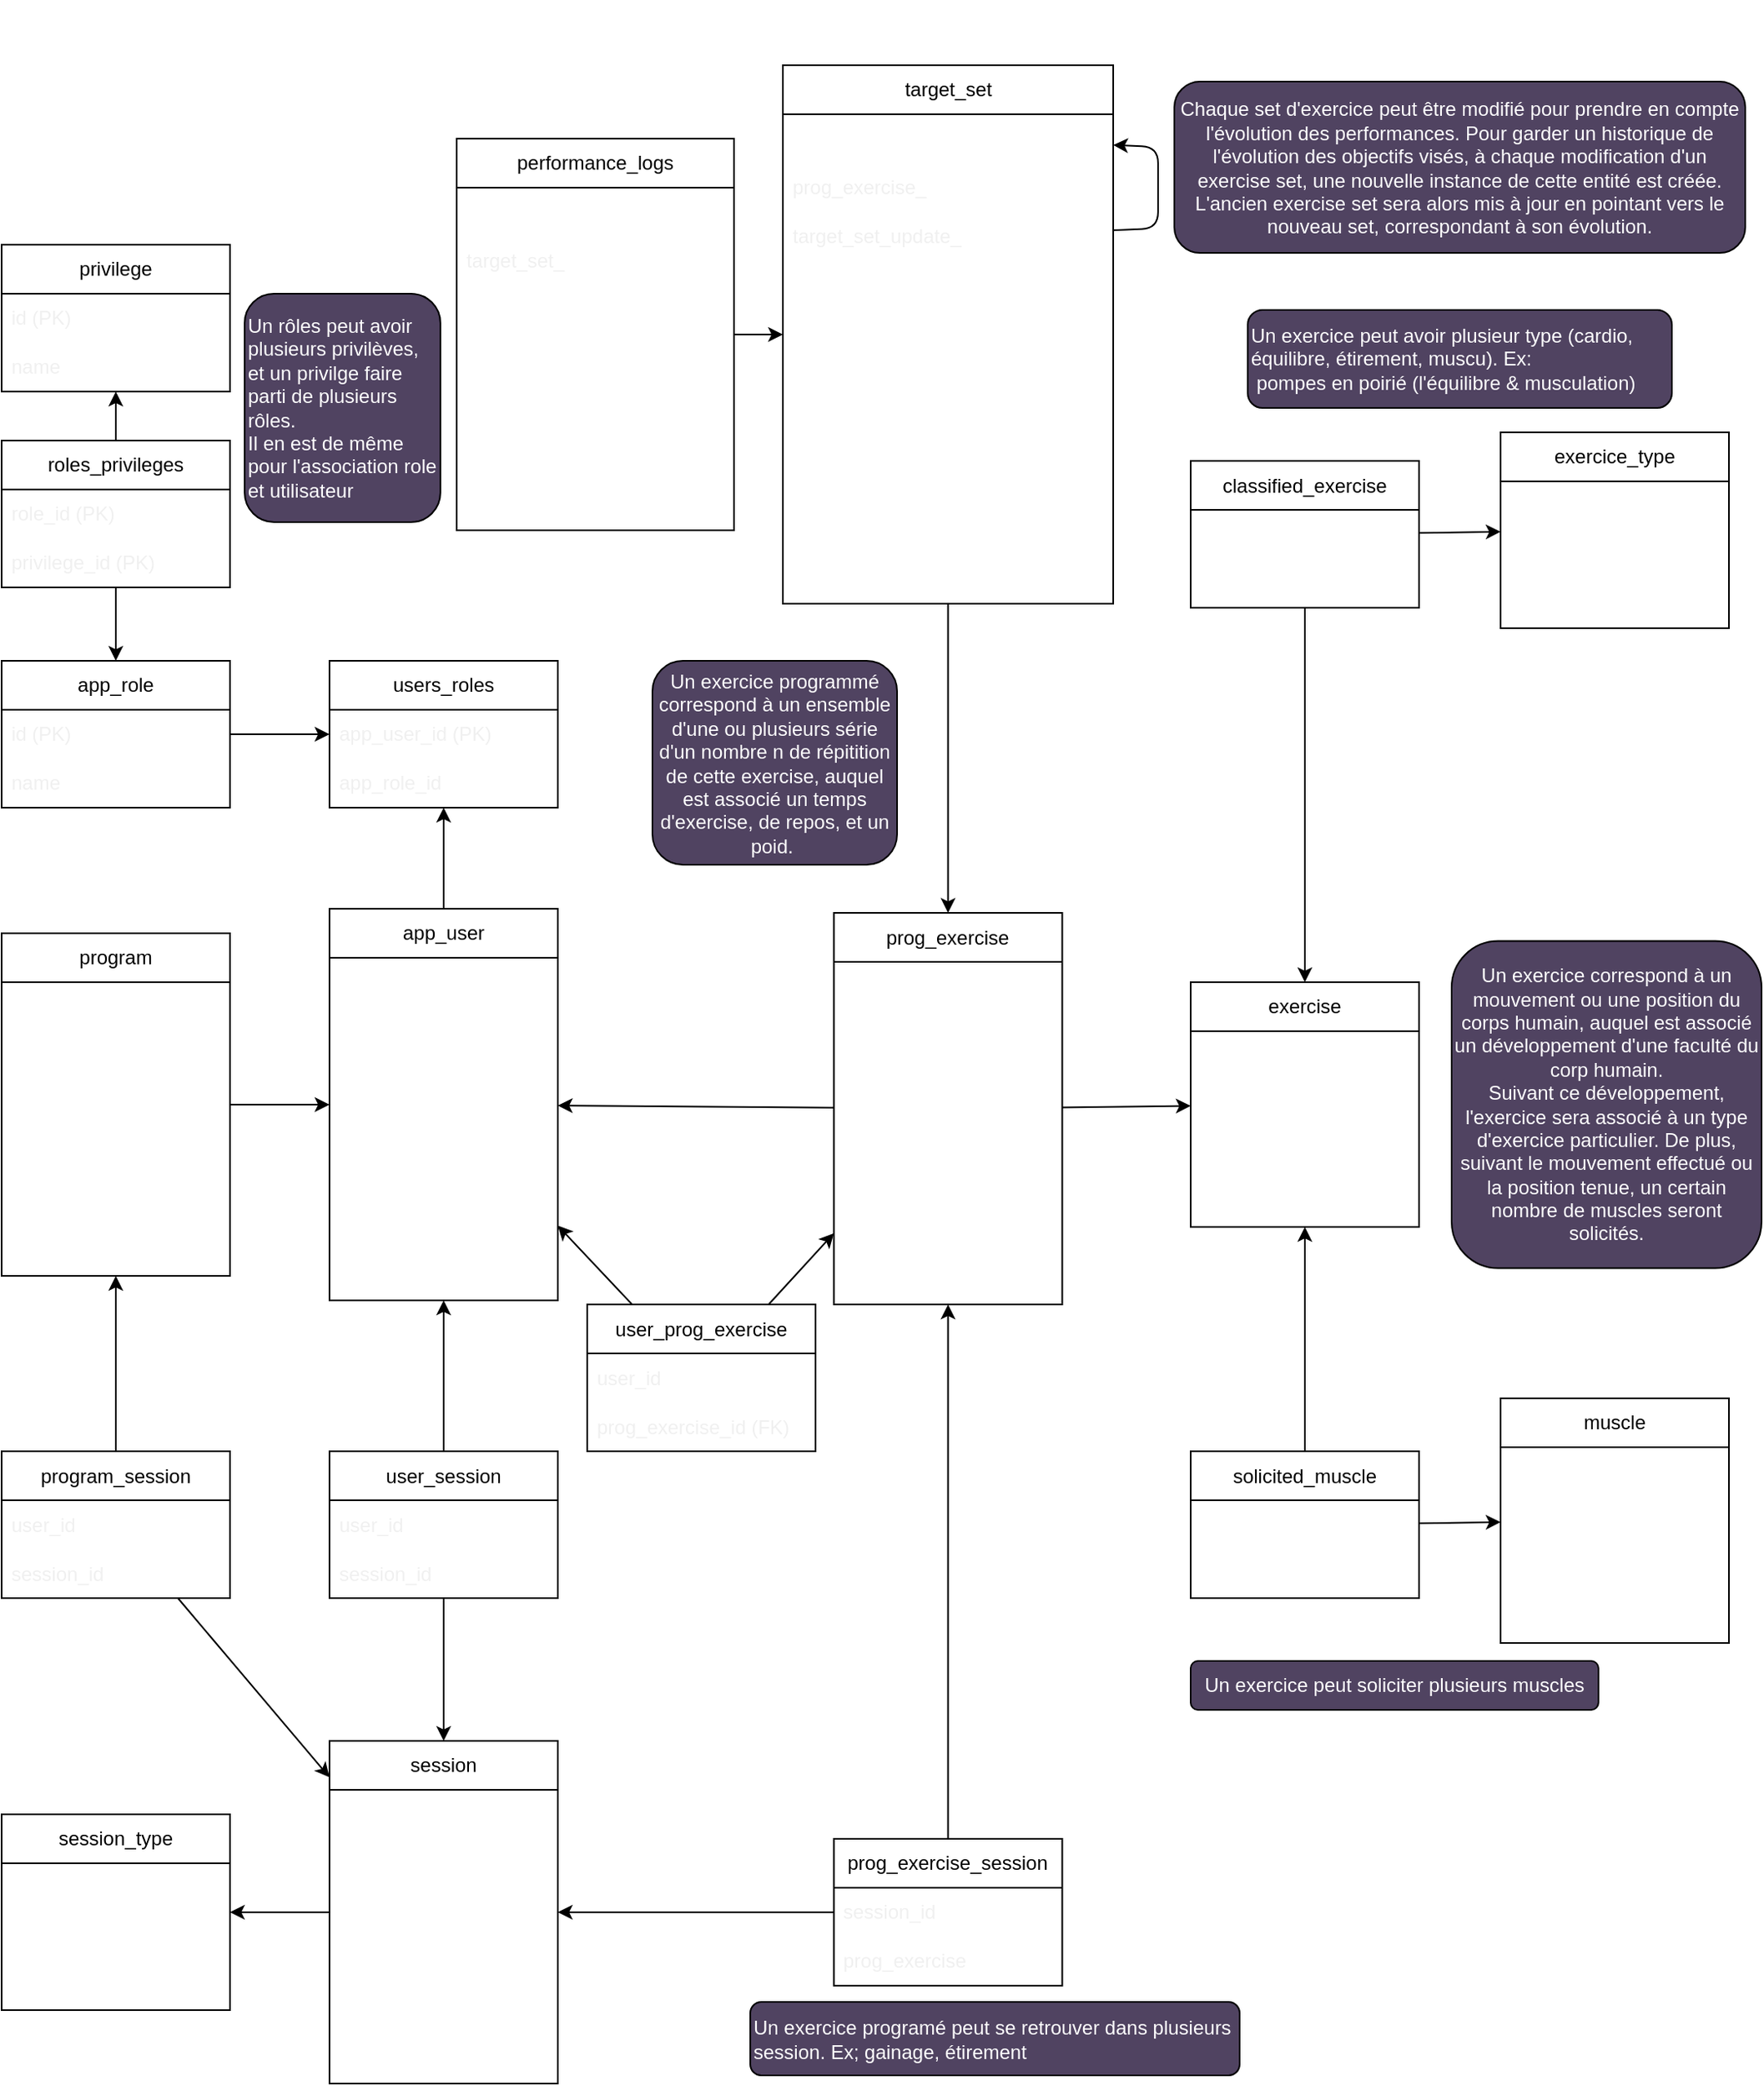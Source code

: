 <mxfile>
    <diagram id="t2RLY6Rsk9fh3t6uzkRq" name="Page-1">
        <mxGraphModel dx="2726" dy="779" grid="1" gridSize="10" guides="1" tooltips="1" connect="1" arrows="1" fold="1" page="1" pageScale="1" pageWidth="1100" pageHeight="850" math="0" shadow="0">
            <root>
                <mxCell id="0"/>
                <mxCell id="1" parent="0"/>
                <mxCell id="147" value="exercise" style="swimlane;fontStyle=0;childLayout=stackLayout;horizontal=1;startSize=30;horizontalStack=0;resizeParent=1;resizeParentMax=0;resizeLast=0;collapsible=1;marginBottom=0;whiteSpace=wrap;html=1;swimlaneFillColor=default;" parent="1" vertex="1">
                    <mxGeometry x="-360" y="622" width="140" height="150" as="geometry"/>
                </mxCell>
                <mxCell id="148" value="&lt;font color=&quot;#ffffff&quot;&gt;id&amp;nbsp;&lt;/font&gt;&lt;span style=&quot;color: rgb(255, 255, 255);&quot;&gt;(PK)&lt;/span&gt;" style="text;strokeColor=none;fillColor=none;align=left;verticalAlign=middle;spacingLeft=4;spacingRight=4;overflow=hidden;points=[[0,0.5],[1,0.5]];portConstraint=eastwest;rotatable=0;whiteSpace=wrap;html=1;fontColor=#5C5C5C;" parent="147" vertex="1">
                    <mxGeometry y="30" width="140" height="30" as="geometry"/>
                </mxCell>
                <mxCell id="149" value="&lt;font color=&quot;#ffffff&quot;&gt;name&lt;/font&gt;" style="text;strokeColor=none;fillColor=none;align=left;verticalAlign=middle;spacingLeft=4;spacingRight=4;overflow=hidden;points=[[0,0.5],[1,0.5]];portConstraint=eastwest;rotatable=0;whiteSpace=wrap;html=1;fontColor=#5C5C5C;" parent="147" vertex="1">
                    <mxGeometry y="60" width="140" height="30" as="geometry"/>
                </mxCell>
                <mxCell id="151" value="&lt;font color=&quot;#ffffff&quot;&gt;description&lt;/font&gt;" style="text;strokeColor=none;fillColor=none;align=left;verticalAlign=middle;spacingLeft=4;spacingRight=4;overflow=hidden;points=[[0,0.5],[1,0.5]];portConstraint=eastwest;rotatable=0;whiteSpace=wrap;html=1;fontColor=#5C5C5C;" parent="147" vertex="1">
                    <mxGeometry y="90" width="140" height="30" as="geometry"/>
                </mxCell>
                <mxCell id="272" value="&lt;font color=&quot;#ffffff&quot;&gt;goal&lt;/font&gt;" style="text;strokeColor=none;fillColor=none;align=left;verticalAlign=middle;spacingLeft=4;spacingRight=4;overflow=hidden;points=[[0,0.5],[1,0.5]];portConstraint=eastwest;rotatable=0;whiteSpace=wrap;html=1;fontColor=#5C5C5C;" parent="147" vertex="1">
                    <mxGeometry y="120" width="140" height="30" as="geometry"/>
                </mxCell>
                <mxCell id="274" style="edgeStyle=none;html=1;fontColor=#FFFFFF;" parent="1" source="154" target="258" edge="1">
                    <mxGeometry relative="1" as="geometry"/>
                </mxCell>
                <mxCell id="154" value="prog_exercise" style="swimlane;fontStyle=0;childLayout=stackLayout;horizontal=1;startSize=30;horizontalStack=0;resizeParent=1;resizeParentMax=0;resizeLast=0;collapsible=1;marginBottom=0;whiteSpace=wrap;html=1;swimlaneFillColor=default;" parent="1" vertex="1">
                    <mxGeometry x="-578.75" y="579.5" width="140" height="240" as="geometry"/>
                </mxCell>
                <mxCell id="281" value="&lt;font color=&quot;#ffffff&quot;&gt;id (PK)&lt;/font&gt;" style="text;strokeColor=none;fillColor=none;align=left;verticalAlign=middle;spacingLeft=4;spacingRight=4;overflow=hidden;points=[[0,0.5],[1,0.5]];portConstraint=eastwest;rotatable=0;whiteSpace=wrap;html=1;fontColor=#5C5C5C;" parent="154" vertex="1">
                    <mxGeometry y="30" width="140" height="30" as="geometry"/>
                </mxCell>
                <mxCell id="256" value="&lt;font color=&quot;#ffffff&quot;&gt;exercise_id (FK)&lt;/font&gt;" style="text;strokeColor=none;fillColor=none;align=left;verticalAlign=middle;spacingLeft=4;spacingRight=4;overflow=hidden;points=[[0,0.5],[1,0.5]];portConstraint=eastwest;rotatable=0;whiteSpace=wrap;html=1;fontColor=#5C5C5C;" parent="154" vertex="1">
                    <mxGeometry y="60" width="140" height="30" as="geometry"/>
                </mxCell>
                <mxCell id="275" value="&lt;font color=&quot;#ffffff&quot;&gt;creator_id (FK)&lt;/font&gt;" style="text;strokeColor=none;fillColor=none;align=left;verticalAlign=middle;spacingLeft=4;spacingRight=4;overflow=hidden;points=[[0,0.5],[1,0.5]];portConstraint=eastwest;rotatable=0;whiteSpace=wrap;html=1;fontColor=#5C5C5C;" parent="154" vertex="1">
                    <mxGeometry y="90" width="140" height="30" as="geometry"/>
                </mxCell>
                <mxCell id="457" value="&lt;font color=&quot;#ffffff&quot;&gt;name&lt;/font&gt;" style="text;strokeColor=none;fillColor=none;align=left;verticalAlign=middle;spacingLeft=4;spacingRight=4;overflow=hidden;points=[[0,0.5],[1,0.5]];portConstraint=eastwest;rotatable=0;whiteSpace=wrap;html=1;fontColor=#5C5C5C;" vertex="1" parent="154">
                    <mxGeometry y="120" width="140" height="30" as="geometry"/>
                </mxCell>
                <mxCell id="347" value="&lt;font color=&quot;#ffffff&quot;&gt;note&lt;/font&gt;" style="text;strokeColor=none;fillColor=none;align=left;verticalAlign=middle;spacingLeft=4;spacingRight=4;overflow=hidden;points=[[0,0.5],[1,0.5]];portConstraint=eastwest;rotatable=0;whiteSpace=wrap;html=1;fontColor=#5C5C5C;" parent="154" vertex="1">
                    <mxGeometry y="150" width="140" height="30" as="geometry"/>
                </mxCell>
                <mxCell id="437" value="&lt;font color=&quot;#ffffff&quot;&gt;trust_label&lt;/font&gt;" style="text;strokeColor=none;fillColor=none;align=left;verticalAlign=middle;spacingLeft=4;spacingRight=4;overflow=hidden;points=[[0,0.5],[1,0.5]];portConstraint=eastwest;rotatable=0;whiteSpace=wrap;html=1;fontColor=#5C5C5C;" parent="154" vertex="1">
                    <mxGeometry y="180" width="140" height="30" as="geometry"/>
                </mxCell>
                <mxCell id="271" value="&lt;font color=&quot;#ffffff&quot;&gt;visibility&lt;/font&gt;" style="text;strokeColor=none;fillColor=none;align=left;verticalAlign=middle;spacingLeft=4;spacingRight=4;overflow=hidden;points=[[0,0.5],[1,0.5]];portConstraint=eastwest;rotatable=0;whiteSpace=wrap;html=1;fontColor=#5C5C5C;" parent="154" vertex="1">
                    <mxGeometry y="210" width="140" height="30" as="geometry"/>
                </mxCell>
                <mxCell id="159" value="session" style="swimlane;fontStyle=0;childLayout=stackLayout;horizontal=1;startSize=30;horizontalStack=0;resizeParent=1;resizeParentMax=0;resizeLast=0;collapsible=1;marginBottom=0;whiteSpace=wrap;html=1;swimlaneFillColor=default;" parent="1" vertex="1">
                    <mxGeometry x="-888" y="1087" width="140" height="210" as="geometry"/>
                </mxCell>
                <mxCell id="160" value="&lt;font color=&quot;#ffffff&quot;&gt;id (PK)&lt;/font&gt;" style="text;strokeColor=none;fillColor=none;align=left;verticalAlign=middle;spacingLeft=4;spacingRight=4;overflow=hidden;points=[[0,0.5],[1,0.5]];portConstraint=eastwest;rotatable=0;whiteSpace=wrap;html=1;fontColor=#5C5C5C;" parent="159" vertex="1">
                    <mxGeometry y="30" width="140" height="30" as="geometry"/>
                </mxCell>
                <mxCell id="162" value="&lt;font color=&quot;#ffffff&quot;&gt;session_type_id (FK)&lt;/font&gt;" style="text;strokeColor=none;fillColor=none;align=left;verticalAlign=middle;spacingLeft=4;spacingRight=4;overflow=hidden;points=[[0,0.5],[1,0.5]];portConstraint=eastwest;rotatable=0;whiteSpace=wrap;html=1;fontColor=#5C5C5C;" parent="159" vertex="1">
                    <mxGeometry y="60" width="140" height="30" as="geometry"/>
                </mxCell>
                <mxCell id="307" value="&lt;font color=&quot;#ffffff&quot;&gt;created_by (FK)&lt;/font&gt;" style="text;strokeColor=none;fillColor=none;align=left;verticalAlign=middle;spacingLeft=4;spacingRight=4;overflow=hidden;points=[[0,0.5],[1,0.5]];portConstraint=eastwest;rotatable=0;whiteSpace=wrap;html=1;fontColor=#5C5C5C;" parent="159" vertex="1">
                    <mxGeometry y="90" width="140" height="30" as="geometry"/>
                </mxCell>
                <mxCell id="161" value="&lt;font color=&quot;#ffffff&quot;&gt;name&lt;/font&gt;" style="text;strokeColor=none;fillColor=none;align=left;verticalAlign=middle;spacingLeft=4;spacingRight=4;overflow=hidden;points=[[0,0.5],[1,0.5]];portConstraint=eastwest;rotatable=0;whiteSpace=wrap;html=1;fontColor=#5C5C5C;" parent="159" vertex="1">
                    <mxGeometry y="120" width="140" height="30" as="geometry"/>
                </mxCell>
                <mxCell id="163" value="&lt;font color=&quot;#ffffff&quot;&gt;description&lt;/font&gt;" style="text;strokeColor=none;fillColor=none;align=left;verticalAlign=middle;spacingLeft=4;spacingRight=4;overflow=hidden;points=[[0,0.5],[1,0.5]];portConstraint=eastwest;rotatable=0;whiteSpace=wrap;html=1;fontColor=#5C5C5C;" parent="159" vertex="1">
                    <mxGeometry y="150" width="140" height="30" as="geometry"/>
                </mxCell>
                <mxCell id="296" value="&lt;font color=&quot;#ffffff&quot;&gt;visibility&lt;/font&gt;" style="text;strokeColor=none;fillColor=none;align=left;verticalAlign=middle;spacingLeft=4;spacingRight=4;overflow=hidden;points=[[0,0.5],[1,0.5]];portConstraint=eastwest;rotatable=0;whiteSpace=wrap;html=1;fontColor=#5C5C5C;" parent="159" vertex="1">
                    <mxGeometry y="180" width="140" height="30" as="geometry"/>
                </mxCell>
                <mxCell id="164" value="solicited_muscle" style="swimlane;fontStyle=0;childLayout=stackLayout;horizontal=1;startSize=30;horizontalStack=0;resizeParent=1;resizeParentMax=0;resizeLast=0;collapsible=1;marginBottom=0;whiteSpace=wrap;html=1;swimlaneFillColor=default;" parent="1" vertex="1">
                    <mxGeometry x="-360" y="909.5" width="140" height="90" as="geometry"/>
                </mxCell>
                <mxCell id="165" value="&lt;font color=&quot;#ffffff&quot;&gt;exercise_id&amp;nbsp;&lt;/font&gt;&lt;span style=&quot;color: rgb(255, 255, 255);&quot;&gt;(FK)&lt;/span&gt;" style="text;strokeColor=none;fillColor=none;align=left;verticalAlign=middle;spacingLeft=4;spacingRight=4;overflow=hidden;points=[[0,0.5],[1,0.5]];portConstraint=eastwest;rotatable=0;whiteSpace=wrap;html=1;fontColor=#5C5C5C;" parent="164" vertex="1">
                    <mxGeometry y="30" width="140" height="30" as="geometry"/>
                </mxCell>
                <mxCell id="166" value="&lt;font color=&quot;#ffffff&quot;&gt;muscle_id&amp;nbsp;&lt;/font&gt;&lt;span style=&quot;color: rgb(255, 255, 255);&quot;&gt;(FK)&lt;/span&gt;" style="text;strokeColor=none;fillColor=none;align=left;verticalAlign=middle;spacingLeft=4;spacingRight=4;overflow=hidden;points=[[0,0.5],[1,0.5]];portConstraint=eastwest;rotatable=0;whiteSpace=wrap;html=1;fontColor=#5C5C5C;" parent="164" vertex="1">
                    <mxGeometry y="60" width="140" height="30" as="geometry"/>
                </mxCell>
                <mxCell id="171" value="muscle" style="swimlane;fontStyle=0;childLayout=stackLayout;horizontal=1;startSize=30;horizontalStack=0;resizeParent=1;resizeParentMax=0;resizeLast=0;collapsible=1;marginBottom=0;whiteSpace=wrap;html=1;swimlaneFillColor=default;" parent="1" vertex="1">
                    <mxGeometry x="-170" y="877" width="140" height="150" as="geometry"/>
                </mxCell>
                <mxCell id="172" value="&lt;font color=&quot;#ffffff&quot;&gt;id&amp;nbsp;&lt;/font&gt;&lt;span style=&quot;color: rgb(255, 255, 255);&quot;&gt;(PK)&lt;/span&gt;" style="text;strokeColor=none;fillColor=none;align=left;verticalAlign=middle;spacingLeft=4;spacingRight=4;overflow=hidden;points=[[0,0.5],[1,0.5]];portConstraint=eastwest;rotatable=0;whiteSpace=wrap;html=1;fontColor=#5C5C5C;" parent="171" vertex="1">
                    <mxGeometry y="30" width="140" height="30" as="geometry"/>
                </mxCell>
                <mxCell id="173" value="&lt;font color=&quot;#ffffff&quot;&gt;name&lt;/font&gt;" style="text;strokeColor=none;fillColor=none;align=left;verticalAlign=middle;spacingLeft=4;spacingRight=4;overflow=hidden;points=[[0,0.5],[1,0.5]];portConstraint=eastwest;rotatable=0;whiteSpace=wrap;html=1;fontColor=#5C5C5C;" parent="171" vertex="1">
                    <mxGeometry y="60" width="140" height="30" as="geometry"/>
                </mxCell>
                <mxCell id="249" value="&lt;font style=&quot;&quot; color=&quot;#ffffff&quot;&gt;description&lt;/font&gt;" style="text;strokeColor=none;fillColor=none;align=left;verticalAlign=middle;spacingLeft=4;spacingRight=4;overflow=hidden;points=[[0,0.5],[1,0.5]];portConstraint=eastwest;rotatable=0;whiteSpace=wrap;html=1;fontColor=#5C5C5C;" parent="171" vertex="1">
                    <mxGeometry y="90" width="140" height="30" as="geometry"/>
                </mxCell>
                <mxCell id="330" value="&lt;font style=&quot;&quot; color=&quot;#ffffff&quot;&gt;function&lt;/font&gt;" style="text;strokeColor=none;fillColor=none;align=left;verticalAlign=middle;spacingLeft=4;spacingRight=4;overflow=hidden;points=[[0,0.5],[1,0.5]];portConstraint=eastwest;rotatable=0;whiteSpace=wrap;html=1;fontColor=#5C5C5C;" parent="171" vertex="1">
                    <mxGeometry y="120" width="140" height="30" as="geometry"/>
                </mxCell>
                <mxCell id="283" style="edgeStyle=none;html=1;fontColor=#FFFFFF;" parent="1" source="193" target="258" edge="1">
                    <mxGeometry relative="1" as="geometry"/>
                </mxCell>
                <mxCell id="193" value="program" style="swimlane;fontStyle=0;childLayout=stackLayout;horizontal=1;startSize=30;horizontalStack=0;resizeParent=1;resizeParentMax=0;resizeLast=0;collapsible=1;marginBottom=0;whiteSpace=wrap;html=1;swimlaneFillColor=default;" parent="1" vertex="1">
                    <mxGeometry x="-1089" y="592" width="140" height="210" as="geometry"/>
                </mxCell>
                <mxCell id="194" value="&lt;font color=&quot;#ffffff&quot;&gt;id (PK)&lt;/font&gt;" style="text;strokeColor=none;fillColor=none;align=left;verticalAlign=middle;spacingLeft=4;spacingRight=4;overflow=hidden;points=[[0,0.5],[1,0.5]];portConstraint=eastwest;rotatable=0;whiteSpace=wrap;html=1;fontColor=#5C5C5C;" parent="193" vertex="1">
                    <mxGeometry y="30" width="140" height="30" as="geometry"/>
                </mxCell>
                <mxCell id="309" value="&lt;font color=&quot;#ffffff&quot;&gt;created_by (FK)&lt;/font&gt;" style="text;strokeColor=none;fillColor=none;align=left;verticalAlign=middle;spacingLeft=4;spacingRight=4;overflow=hidden;points=[[0,0.5],[1,0.5]];portConstraint=eastwest;rotatable=0;whiteSpace=wrap;html=1;fontColor=#5C5C5C;" parent="193" vertex="1">
                    <mxGeometry y="60" width="140" height="30" as="geometry"/>
                </mxCell>
                <mxCell id="310" value="&lt;font color=&quot;#ffffff&quot;&gt;taken_from (FK)&lt;/font&gt;" style="text;strokeColor=none;fillColor=none;align=left;verticalAlign=middle;spacingLeft=4;spacingRight=4;overflow=hidden;points=[[0,0.5],[1,0.5]];portConstraint=eastwest;rotatable=0;whiteSpace=wrap;html=1;fontColor=#5C5C5C;" parent="193" vertex="1">
                    <mxGeometry y="90" width="140" height="30" as="geometry"/>
                </mxCell>
                <mxCell id="195" value="&lt;font color=&quot;#ffffff&quot;&gt;name&lt;/font&gt;" style="text;strokeColor=none;fillColor=none;align=left;verticalAlign=middle;spacingLeft=4;spacingRight=4;overflow=hidden;points=[[0,0.5],[1,0.5]];portConstraint=eastwest;rotatable=0;whiteSpace=wrap;html=1;fontColor=#5C5C5C;" parent="193" vertex="1">
                    <mxGeometry y="120" width="140" height="30" as="geometry"/>
                </mxCell>
                <mxCell id="196" value="&lt;font color=&quot;#ffffff&quot;&gt;description&lt;/font&gt;" style="text;strokeColor=none;fillColor=none;align=left;verticalAlign=middle;spacingLeft=4;spacingRight=4;overflow=hidden;points=[[0,0.5],[1,0.5]];portConstraint=eastwest;rotatable=0;whiteSpace=wrap;html=1;fontColor=#5C5C5C;" parent="193" vertex="1">
                    <mxGeometry y="150" width="140" height="30" as="geometry"/>
                </mxCell>
                <mxCell id="297" value="&lt;font color=&quot;#ffffff&quot;&gt;visibility&lt;/font&gt;" style="text;strokeColor=none;fillColor=none;align=left;verticalAlign=middle;spacingLeft=4;spacingRight=4;overflow=hidden;points=[[0,0.5],[1,0.5]];portConstraint=eastwest;rotatable=0;whiteSpace=wrap;html=1;fontColor=#5C5C5C;" parent="193" vertex="1">
                    <mxGeometry y="180" width="140" height="30" as="geometry"/>
                </mxCell>
                <mxCell id="241" style="edgeStyle=none;html=1;fontColor=#FFFFFF;" parent="1" source="159" target="140" edge="1">
                    <mxGeometry relative="1" as="geometry">
                        <mxPoint x="-1475" y="464" as="targetPoint"/>
                    </mxGeometry>
                </mxCell>
                <mxCell id="244" style="edgeStyle=none;html=1;fontColor=#FFFFFF;" parent="1" source="154" target="147" edge="1">
                    <mxGeometry relative="1" as="geometry">
                        <mxPoint x="-975" y="759" as="sourcePoint"/>
                    </mxGeometry>
                </mxCell>
                <mxCell id="245" style="edgeStyle=none;html=1;fontColor=#FFFFFF;" parent="1" source="164" target="147" edge="1">
                    <mxGeometry relative="1" as="geometry">
                        <mxPoint x="-160" y="531.5" as="targetPoint"/>
                    </mxGeometry>
                </mxCell>
                <mxCell id="246" style="edgeStyle=none;html=1;fontColor=#FFFFFF;" parent="1" source="164" target="171" edge="1">
                    <mxGeometry relative="1" as="geometry"/>
                </mxCell>
                <mxCell id="250" value="classified_exercise" style="swimlane;fontStyle=0;childLayout=stackLayout;horizontal=1;startSize=30;horizontalStack=0;resizeParent=1;resizeParentMax=0;resizeLast=0;collapsible=1;marginBottom=0;whiteSpace=wrap;html=1;swimlaneFillColor=default;" parent="1" vertex="1">
                    <mxGeometry x="-360" y="302.5" width="140" height="90" as="geometry"/>
                </mxCell>
                <mxCell id="252" value="&lt;font color=&quot;#ffffff&quot;&gt;exercise_id (FK)&lt;/font&gt;" style="text;strokeColor=none;fillColor=none;align=left;verticalAlign=middle;spacingLeft=4;spacingRight=4;overflow=hidden;points=[[0,0.5],[1,0.5]];portConstraint=eastwest;rotatable=0;whiteSpace=wrap;html=1;fontColor=#5C5C5C;" parent="250" vertex="1">
                    <mxGeometry y="30" width="140" height="30" as="geometry"/>
                </mxCell>
                <mxCell id="253" value="&lt;span style=&quot;color: rgb(255, 255, 255);&quot;&gt;exercise_type_id (FK)&lt;/span&gt;" style="text;strokeColor=none;fillColor=none;align=left;verticalAlign=middle;spacingLeft=4;spacingRight=4;overflow=hidden;points=[[0,0.5],[1,0.5]];portConstraint=eastwest;rotatable=0;whiteSpace=wrap;html=1;fontColor=#5C5C5C;" parent="250" vertex="1">
                    <mxGeometry y="60" width="140" height="30" as="geometry"/>
                </mxCell>
                <mxCell id="255" style="edgeStyle=none;html=1;fontColor=#FFFFFF;" parent="1" source="250" target="263" edge="1">
                    <mxGeometry relative="1" as="geometry">
                        <mxPoint x="-255" y="422.5" as="sourcePoint"/>
                    </mxGeometry>
                </mxCell>
                <mxCell id="456" style="edgeStyle=none;html=1;" parent="1" source="258" target="441" edge="1">
                    <mxGeometry relative="1" as="geometry"/>
                </mxCell>
                <mxCell id="258" value="app_user" style="swimlane;fontStyle=0;childLayout=stackLayout;horizontal=1;startSize=30;horizontalStack=0;resizeParent=1;resizeParentMax=0;resizeLast=0;collapsible=1;marginBottom=0;whiteSpace=wrap;html=1;swimlaneFillColor=default;" parent="1" vertex="1">
                    <mxGeometry x="-888" y="577" width="140" height="240" as="geometry"/>
                </mxCell>
                <mxCell id="259" value="&lt;font color=&quot;#ffffff&quot;&gt;id (PK)&lt;/font&gt;" style="text;strokeColor=none;fillColor=none;align=left;verticalAlign=middle;spacingLeft=4;spacingRight=4;overflow=hidden;points=[[0,0.5],[1,0.5]];portConstraint=eastwest;rotatable=0;whiteSpace=wrap;html=1;fontColor=#5C5C5C;" parent="258" vertex="1">
                    <mxGeometry y="30" width="140" height="30" as="geometry"/>
                </mxCell>
                <mxCell id="277" value="&lt;font color=&quot;#ffffff&quot;&gt;password&lt;/font&gt;" style="text;strokeColor=none;fillColor=none;align=left;verticalAlign=middle;spacingLeft=4;spacingRight=4;overflow=hidden;points=[[0,0.5],[1,0.5]];portConstraint=eastwest;rotatable=0;whiteSpace=wrap;html=1;fontColor=#5C5C5C;" parent="258" vertex="1">
                    <mxGeometry y="60" width="140" height="30" as="geometry"/>
                </mxCell>
                <mxCell id="278" value="&lt;font color=&quot;#ffffff&quot;&gt;email&lt;/font&gt;" style="text;strokeColor=none;fillColor=none;align=left;verticalAlign=middle;spacingLeft=4;spacingRight=4;overflow=hidden;points=[[0,0.5],[1,0.5]];portConstraint=eastwest;rotatable=0;whiteSpace=wrap;html=1;fontColor=#5C5C5C;" parent="258" vertex="1">
                    <mxGeometry y="90" width="140" height="30" as="geometry"/>
                </mxCell>
                <mxCell id="260" value="&lt;font color=&quot;#ffffff&quot;&gt;name&lt;/font&gt;" style="text;strokeColor=none;fillColor=none;align=left;verticalAlign=middle;spacingLeft=4;spacingRight=4;overflow=hidden;points=[[0,0.5],[1,0.5]];portConstraint=eastwest;rotatable=0;whiteSpace=wrap;html=1;fontColor=#5C5C5C;" parent="258" vertex="1">
                    <mxGeometry y="120" width="140" height="30" as="geometry"/>
                </mxCell>
                <mxCell id="261" value="&lt;font color=&quot;#ffffff&quot;&gt;surname&lt;/font&gt;" style="text;strokeColor=none;fillColor=none;align=left;verticalAlign=middle;spacingLeft=4;spacingRight=4;overflow=hidden;points=[[0,0.5],[1,0.5]];portConstraint=eastwest;rotatable=0;whiteSpace=wrap;html=1;fontColor=#5C5C5C;" parent="258" vertex="1">
                    <mxGeometry y="150" width="140" height="30" as="geometry"/>
                </mxCell>
                <mxCell id="276" value="&lt;font color=&quot;#ffffff&quot;&gt;avatar&lt;/font&gt;" style="text;strokeColor=none;fillColor=none;align=left;verticalAlign=middle;spacingLeft=4;spacingRight=4;overflow=hidden;points=[[0,0.5],[1,0.5]];portConstraint=eastwest;rotatable=0;whiteSpace=wrap;html=1;fontColor=#5C5C5C;" parent="258" vertex="1">
                    <mxGeometry y="180" width="140" height="30" as="geometry"/>
                </mxCell>
                <mxCell id="311" value="&lt;font color=&quot;#ffffff&quot;&gt;rank&lt;/font&gt;" style="text;strokeColor=none;fillColor=none;align=left;verticalAlign=middle;spacingLeft=4;spacingRight=4;overflow=hidden;points=[[0,0.5],[1,0.5]];portConstraint=eastwest;rotatable=0;whiteSpace=wrap;html=1;fontColor=#5C5C5C;" parent="258" vertex="1">
                    <mxGeometry y="210" width="140" height="30" as="geometry"/>
                </mxCell>
                <mxCell id="263" value="exercice_type" style="swimlane;fontStyle=0;childLayout=stackLayout;horizontal=1;startSize=30;horizontalStack=0;resizeParent=1;resizeParentMax=0;resizeLast=0;collapsible=1;marginBottom=0;whiteSpace=wrap;html=1;swimlaneFillColor=default;" parent="1" vertex="1">
                    <mxGeometry x="-170" y="285" width="140" height="120" as="geometry">
                        <mxRectangle x="280" y="640" width="110" height="30" as="alternateBounds"/>
                    </mxGeometry>
                </mxCell>
                <mxCell id="264" value="&lt;font color=&quot;#ffffff&quot;&gt;id&amp;nbsp;&lt;/font&gt;&lt;span style=&quot;color: rgb(255, 255, 255);&quot;&gt;(PK)&lt;/span&gt;" style="text;strokeColor=none;fillColor=none;align=left;verticalAlign=middle;spacingLeft=4;spacingRight=4;overflow=hidden;points=[[0,0.5],[1,0.5]];portConstraint=eastwest;rotatable=0;whiteSpace=wrap;html=1;fontColor=#5C5C5C;" parent="263" vertex="1">
                    <mxGeometry y="30" width="140" height="30" as="geometry"/>
                </mxCell>
                <mxCell id="265" value="&lt;font color=&quot;#ffffff&quot;&gt;name&lt;/font&gt;" style="text;strokeColor=none;fillColor=none;align=left;verticalAlign=middle;spacingLeft=4;spacingRight=4;overflow=hidden;points=[[0,0.5],[1,0.5]];portConstraint=eastwest;rotatable=0;whiteSpace=wrap;html=1;fontColor=#5C5C5C;" parent="263" vertex="1">
                    <mxGeometry y="60" width="140" height="30" as="geometry"/>
                </mxCell>
                <mxCell id="266" value="&lt;font color=&quot;#ffffff&quot;&gt;goal&lt;/font&gt;" style="text;strokeColor=none;fillColor=none;align=left;verticalAlign=middle;spacingLeft=4;spacingRight=4;overflow=hidden;points=[[0,0.5],[1,0.5]];portConstraint=eastwest;rotatable=0;whiteSpace=wrap;html=1;fontColor=#5C5C5C;" parent="263" vertex="1">
                    <mxGeometry y="90" width="140" height="30" as="geometry"/>
                </mxCell>
                <mxCell id="267" style="edgeStyle=none;html=1;fontColor=#FFFFFF;" parent="1" source="250" target="147" edge="1">
                    <mxGeometry relative="1" as="geometry"/>
                </mxCell>
                <mxCell id="268" value="Un exercice peut soliciter plusieurs muscles" style="rounded=1;whiteSpace=wrap;html=1;labelBackgroundColor=none;fontColor=#FFFFFF;fillColor=#504361;" parent="1" vertex="1">
                    <mxGeometry x="-360" y="1038" width="250" height="30" as="geometry"/>
                </mxCell>
                <mxCell id="269" value="&lt;div style=&quot;line-height: 120%;&quot;&gt;&lt;span style=&quot;background-color: initial;&quot;&gt;Un exercice peut avoir plusieur type (cardio, équilibre, étirement, muscu). Ex:&amp;nbsp;&lt;br&gt;&lt;/span&gt;&lt;span style=&quot;background-color: initial;&quot;&gt;&amp;nbsp;pompes en poirié (l'équilibre &amp;amp; musculation)&lt;/span&gt;&lt;/div&gt;" style="rounded=1;whiteSpace=wrap;html=1;labelBackgroundColor=none;fontColor=#FFFFFF;fillColor=#504361;align=left;" parent="1" vertex="1">
                    <mxGeometry x="-325" y="210" width="260" height="60" as="geometry"/>
                </mxCell>
                <mxCell id="289" style="edgeStyle=none;html=1;fontColor=#FFFFFF;" parent="1" source="285" target="154" edge="1">
                    <mxGeometry relative="1" as="geometry">
                        <mxPoint x="-1329.118" y="704" as="targetPoint"/>
                    </mxGeometry>
                </mxCell>
                <mxCell id="285" value="prog_exercise_session" style="swimlane;fontStyle=0;childLayout=stackLayout;horizontal=1;startSize=30;horizontalStack=0;resizeParent=1;resizeParentMax=0;resizeLast=0;collapsible=1;marginBottom=0;whiteSpace=wrap;html=1;swimlaneFillColor=default;" parent="1" vertex="1">
                    <mxGeometry x="-578.75" y="1147" width="140" height="90" as="geometry"/>
                </mxCell>
                <mxCell id="291" value="&lt;span style=&quot;color: rgb(240, 240, 240); text-align: center;&quot;&gt;session_id&amp;nbsp;&lt;/span&gt;&lt;font color=&quot;#ffffff&quot;&gt;(FK)&lt;/font&gt;" style="text;strokeColor=none;fillColor=none;align=left;verticalAlign=middle;spacingLeft=4;spacingRight=4;overflow=hidden;points=[[0,0.5],[1,0.5]];portConstraint=eastwest;rotatable=0;whiteSpace=wrap;html=1;fontColor=#5C5C5C;" parent="285" vertex="1">
                    <mxGeometry y="30" width="140" height="30" as="geometry"/>
                </mxCell>
                <mxCell id="292" value="&lt;span style=&quot;color: rgb(240, 240, 240); text-align: center;&quot;&gt;prog_exercise&lt;/span&gt;&lt;span style=&quot;color: rgb(255, 255, 255);&quot;&gt;_id&amp;nbsp;&lt;/span&gt;&lt;font color=&quot;#ffffff&quot;&gt;(FK)&lt;/font&gt;" style="text;strokeColor=none;fillColor=none;align=left;verticalAlign=middle;spacingLeft=4;spacingRight=4;overflow=hidden;points=[[0,0.5],[1,0.5]];portConstraint=eastwest;rotatable=0;whiteSpace=wrap;html=1;fontColor=#5C5C5C;" parent="285" vertex="1">
                    <mxGeometry y="60" width="140" height="30" as="geometry"/>
                </mxCell>
                <mxCell id="290" style="edgeStyle=none;html=1;fontColor=#FFFFFF;" parent="1" source="285" target="159" edge="1">
                    <mxGeometry relative="1" as="geometry"/>
                </mxCell>
                <mxCell id="293" value="&lt;div style=&quot;&quot;&gt;&lt;span style=&quot;background-color: initial;&quot;&gt;Un exercice programé peut se retrouver dans plusieurs session. Ex; gainage, étirement&lt;/span&gt;&lt;/div&gt;" style="rounded=1;whiteSpace=wrap;html=1;labelBackgroundColor=none;fontColor=#FFFFFF;fillColor=#504361;align=left;" parent="1" vertex="1">
                    <mxGeometry x="-630" y="1247" width="300" height="45" as="geometry"/>
                </mxCell>
                <mxCell id="140" value="session_type" style="swimlane;fontStyle=0;childLayout=stackLayout;horizontal=1;startSize=30;horizontalStack=0;resizeParent=1;resizeParentMax=0;resizeLast=0;collapsible=1;marginBottom=0;whiteSpace=wrap;html=1;swimlaneFillColor=default;" parent="1" vertex="1">
                    <mxGeometry x="-1089" y="1132" width="140" height="120" as="geometry"/>
                </mxCell>
                <mxCell id="141" value="&lt;font color=&quot;#ffffff&quot;&gt;id (PK)&lt;/font&gt;" style="text;strokeColor=none;fillColor=none;align=left;verticalAlign=middle;spacingLeft=4;spacingRight=4;overflow=hidden;points=[[0,0.5],[1,0.5]];portConstraint=eastwest;rotatable=0;whiteSpace=wrap;html=1;fontColor=#5C5C5C;" parent="140" vertex="1">
                    <mxGeometry y="30" width="140" height="30" as="geometry"/>
                </mxCell>
                <mxCell id="142" value="&lt;font color=&quot;#ffffff&quot;&gt;type&lt;/font&gt;" style="text;strokeColor=none;fillColor=none;align=left;verticalAlign=middle;spacingLeft=4;spacingRight=4;overflow=hidden;points=[[0,0.5],[1,0.5]];portConstraint=eastwest;rotatable=0;whiteSpace=wrap;html=1;fontColor=#5C5C5C;" parent="140" vertex="1">
                    <mxGeometry y="60" width="140" height="30" as="geometry"/>
                </mxCell>
                <mxCell id="146" value="&lt;font color=&quot;#ffffff&quot;&gt;description&lt;/font&gt;" style="text;strokeColor=none;fillColor=none;align=left;verticalAlign=middle;spacingLeft=4;spacingRight=4;overflow=hidden;points=[[0,0.5],[1,0.5]];portConstraint=eastwest;rotatable=0;whiteSpace=wrap;html=1;fontColor=#5C5C5C;" parent="140" vertex="1">
                    <mxGeometry y="90" width="140" height="30" as="geometry"/>
                </mxCell>
                <mxCell id="304" value="&lt;h1&gt;SportsPeak MPD :&lt;/h1&gt;&lt;div&gt;MPD d'une application de gestion de programme d'entraînement sportif, permettant la création de session (ex : push, pull, leg) contenant des exercices dont la programmation peut être personnalisée.&lt;/div&gt;" style="text;html=1;strokeColor=none;fillColor=none;spacing=5;spacingTop=-20;whiteSpace=wrap;overflow=hidden;rounded=0;labelBackgroundColor=none;fontColor=#FFFFFF;" parent="1" vertex="1">
                    <mxGeometry x="-1089" y="30" width="250" height="140" as="geometry"/>
                </mxCell>
                <mxCell id="317" style="edgeStyle=none;html=1;" parent="1" source="313" target="159" edge="1">
                    <mxGeometry relative="1" as="geometry"/>
                </mxCell>
                <mxCell id="360" style="edgeStyle=none;html=1;" parent="1" source="313" target="258" edge="1">
                    <mxGeometry relative="1" as="geometry"/>
                </mxCell>
                <mxCell id="313" value="user_session" style="swimlane;fontStyle=0;childLayout=stackLayout;horizontal=1;startSize=30;horizontalStack=0;resizeParent=1;resizeParentMax=0;resizeLast=0;collapsible=1;marginBottom=0;whiteSpace=wrap;html=1;swimlaneFillColor=default;" parent="1" vertex="1">
                    <mxGeometry x="-888" y="909.5" width="140" height="90" as="geometry"/>
                </mxCell>
                <mxCell id="314" value="&lt;span style=&quot;color: rgb(240, 240, 240); text-align: center;&quot;&gt;user_id&amp;nbsp;&lt;/span&gt;&lt;font color=&quot;#ffffff&quot;&gt;(FK)&lt;/font&gt;" style="text;strokeColor=none;fillColor=none;align=left;verticalAlign=middle;spacingLeft=4;spacingRight=4;overflow=hidden;points=[[0,0.5],[1,0.5]];portConstraint=eastwest;rotatable=0;whiteSpace=wrap;html=1;fontColor=#5C5C5C;" parent="313" vertex="1">
                    <mxGeometry y="30" width="140" height="30" as="geometry"/>
                </mxCell>
                <mxCell id="315" value="&lt;div style=&quot;text-align: center;&quot;&gt;&lt;span style=&quot;background-color: initial;&quot;&gt;&lt;font color=&quot;#f0f0f0&quot;&gt;session_id&amp;nbsp;&lt;/font&gt;&lt;/span&gt;&lt;span style=&quot;color: rgb(255, 255, 255); background-color: initial;&quot;&gt;(FK)&lt;/span&gt;&lt;/div&gt;" style="text;strokeColor=none;fillColor=none;align=left;verticalAlign=middle;spacingLeft=4;spacingRight=4;overflow=hidden;points=[[0,0.5],[1,0.5]];portConstraint=eastwest;rotatable=0;whiteSpace=wrap;html=1;fontColor=#5C5C5C;" parent="313" vertex="1">
                    <mxGeometry y="60" width="140" height="30" as="geometry"/>
                </mxCell>
                <mxCell id="321" style="edgeStyle=none;html=1;" parent="1" source="318" target="159" edge="1">
                    <mxGeometry relative="1" as="geometry"/>
                </mxCell>
                <mxCell id="322" style="edgeStyle=none;html=1;" parent="1" source="318" target="193" edge="1">
                    <mxGeometry relative="1" as="geometry"/>
                </mxCell>
                <mxCell id="318" value="program_session" style="swimlane;fontStyle=0;childLayout=stackLayout;horizontal=1;startSize=30;horizontalStack=0;resizeParent=1;resizeParentMax=0;resizeLast=0;collapsible=1;marginBottom=0;whiteSpace=wrap;html=1;swimlaneFillColor=default;" parent="1" vertex="1">
                    <mxGeometry x="-1089" y="909.5" width="140" height="90" as="geometry"/>
                </mxCell>
                <mxCell id="319" value="&lt;span style=&quot;color: rgb(240, 240, 240); text-align: center;&quot;&gt;user_id&amp;nbsp;&lt;/span&gt;&lt;font color=&quot;#ffffff&quot;&gt;(FK)&lt;/font&gt;" style="text;strokeColor=none;fillColor=none;align=left;verticalAlign=middle;spacingLeft=4;spacingRight=4;overflow=hidden;points=[[0,0.5],[1,0.5]];portConstraint=eastwest;rotatable=0;whiteSpace=wrap;html=1;fontColor=#5C5C5C;" parent="318" vertex="1">
                    <mxGeometry y="30" width="140" height="30" as="geometry"/>
                </mxCell>
                <mxCell id="320" value="&lt;div style=&quot;text-align: center;&quot;&gt;&lt;span style=&quot;background-color: initial;&quot;&gt;&lt;font color=&quot;#f0f0f0&quot;&gt;session_id&amp;nbsp;&lt;/font&gt;&lt;/span&gt;&lt;span style=&quot;color: rgb(255, 255, 255); background-color: initial;&quot;&gt;(FK)&lt;/span&gt;&lt;/div&gt;" style="text;strokeColor=none;fillColor=none;align=left;verticalAlign=middle;spacingLeft=4;spacingRight=4;overflow=hidden;points=[[0,0.5],[1,0.5]];portConstraint=eastwest;rotatable=0;whiteSpace=wrap;html=1;fontColor=#5C5C5C;" parent="318" vertex="1">
                    <mxGeometry y="60" width="140" height="30" as="geometry"/>
                </mxCell>
                <mxCell id="327" style="edgeStyle=none;html=1;" parent="1" source="323" target="258" edge="1">
                    <mxGeometry relative="1" as="geometry"/>
                </mxCell>
                <mxCell id="351" style="edgeStyle=none;html=1;" parent="1" source="323" target="154" edge="1">
                    <mxGeometry relative="1" as="geometry"/>
                </mxCell>
                <mxCell id="323" value="user_prog_exercise" style="swimlane;fontStyle=0;childLayout=stackLayout;horizontal=1;startSize=30;horizontalStack=0;resizeParent=1;resizeParentMax=0;resizeLast=0;collapsible=1;marginBottom=0;whiteSpace=wrap;html=1;swimlaneFillColor=default;" parent="1" vertex="1">
                    <mxGeometry x="-730" y="819.5" width="140" height="90" as="geometry"/>
                </mxCell>
                <mxCell id="325" value="&lt;div style=&quot;text-align: center;&quot;&gt;&lt;span style=&quot;color: rgb(240, 240, 240);&quot;&gt;user_id&amp;nbsp;&lt;/span&gt;&lt;font style=&quot;text-align: left;&quot; color=&quot;#ffffff&quot;&gt;(FK)&lt;/font&gt;&lt;br&gt;&lt;/div&gt;" style="text;strokeColor=none;fillColor=none;align=left;verticalAlign=middle;spacingLeft=4;spacingRight=4;overflow=hidden;points=[[0,0.5],[1,0.5]];portConstraint=eastwest;rotatable=0;whiteSpace=wrap;html=1;fontColor=#5C5C5C;" parent="323" vertex="1">
                    <mxGeometry y="30" width="140" height="30" as="geometry"/>
                </mxCell>
                <mxCell id="329" value="&lt;span style=&quot;color: rgb(240, 240, 240); text-align: center;&quot;&gt;prog_exercise_id (FK)&lt;/span&gt;" style="text;strokeColor=none;fillColor=none;align=left;verticalAlign=middle;spacingLeft=4;spacingRight=4;overflow=hidden;points=[[0,0.5],[1,0.5]];portConstraint=eastwest;rotatable=0;whiteSpace=wrap;html=1;fontColor=#5C5C5C;" parent="323" vertex="1">
                    <mxGeometry y="60" width="140" height="30" as="geometry"/>
                </mxCell>
                <mxCell id="359" style="edgeStyle=none;html=1;" parent="1" source="331" target="339" edge="1">
                    <mxGeometry relative="1" as="geometry"/>
                </mxCell>
                <mxCell id="331" value="performance_logs" style="swimlane;fontStyle=0;childLayout=stackLayout;horizontal=1;startSize=30;horizontalStack=0;resizeParent=1;resizeParentMax=0;resizeLast=0;collapsible=1;marginBottom=0;whiteSpace=wrap;html=1;swimlaneFillColor=default;" parent="1" vertex="1">
                    <mxGeometry x="-810" y="105" width="170" height="240" as="geometry"/>
                </mxCell>
                <mxCell id="332" value="&lt;font color=&quot;#ffffff&quot;&gt;id (PK)&lt;/font&gt;" style="text;strokeColor=none;fillColor=none;align=left;verticalAlign=middle;spacingLeft=4;spacingRight=4;overflow=hidden;points=[[0,0.5],[1,0.5]];portConstraint=eastwest;rotatable=0;whiteSpace=wrap;html=1;fontColor=#5C5C5C;" parent="331" vertex="1">
                    <mxGeometry y="30" width="170" height="30" as="geometry"/>
                </mxCell>
                <mxCell id="335" value="&lt;span style=&quot;color: rgb(240, 240, 240); text-align: center;&quot;&gt;target_set_&lt;/span&gt;&lt;font color=&quot;#ffffff&quot;&gt;id (PK)&lt;/font&gt;" style="text;strokeColor=none;fillColor=none;align=left;verticalAlign=middle;spacingLeft=4;spacingRight=4;overflow=hidden;points=[[0,0.5],[1,0.5]];portConstraint=eastwest;rotatable=0;whiteSpace=wrap;html=1;fontColor=#5C5C5C;" parent="331" vertex="1">
                    <mxGeometry y="60" width="170" height="30" as="geometry"/>
                </mxCell>
                <mxCell id="387" value="&lt;span style=&quot;color: rgb(255, 255, 255);&quot;&gt;set_index&lt;/span&gt;" style="text;strokeColor=none;fillColor=none;align=left;verticalAlign=middle;spacingLeft=4;spacingRight=4;overflow=hidden;points=[[0,0.5],[1,0.5]];portConstraint=eastwest;rotatable=0;whiteSpace=wrap;html=1;fontColor=#5C5C5C;" parent="331" vertex="1">
                    <mxGeometry y="90" width="170" height="30" as="geometry"/>
                </mxCell>
                <mxCell id="388" value="&lt;span style=&quot;color: rgb(255, 255, 255);&quot;&gt;repetition_number&lt;/span&gt;" style="text;strokeColor=none;fillColor=none;align=left;verticalAlign=middle;spacingLeft=4;spacingRight=4;overflow=hidden;points=[[0,0.5],[1,0.5]];portConstraint=eastwest;rotatable=0;whiteSpace=wrap;html=1;fontColor=#5C5C5C;" parent="331" vertex="1">
                    <mxGeometry y="120" width="170" height="30" as="geometry"/>
                </mxCell>
                <mxCell id="389" value="&lt;span style=&quot;color: rgb(255, 255, 255);&quot;&gt;weight&lt;/span&gt;" style="text;strokeColor=none;fillColor=none;align=left;verticalAlign=middle;spacingLeft=4;spacingRight=4;overflow=hidden;points=[[0,0.5],[1,0.5]];portConstraint=eastwest;rotatable=0;whiteSpace=wrap;html=1;fontColor=#5C5C5C;" parent="331" vertex="1">
                    <mxGeometry y="150" width="170" height="30" as="geometry"/>
                </mxCell>
                <mxCell id="390" value="&lt;span style=&quot;color: rgb(255, 255, 255);&quot;&gt;weight_unit&lt;/span&gt;" style="text;strokeColor=none;fillColor=none;align=left;verticalAlign=middle;spacingLeft=4;spacingRight=4;overflow=hidden;points=[[0,0.5],[1,0.5]];portConstraint=eastwest;rotatable=0;whiteSpace=wrap;html=1;fontColor=#5C5C5C;" parent="331" vertex="1">
                    <mxGeometry y="180" width="170" height="30" as="geometry"/>
                </mxCell>
                <mxCell id="353" value="&lt;span style=&quot;color: rgb(255, 255, 255);&quot;&gt;log_date&lt;/span&gt;" style="text;strokeColor=none;fillColor=none;align=left;verticalAlign=middle;spacingLeft=4;spacingRight=4;overflow=hidden;points=[[0,0.5],[1,0.5]];portConstraint=eastwest;rotatable=0;whiteSpace=wrap;html=1;fontColor=#5C5C5C;" parent="331" vertex="1">
                    <mxGeometry y="210" width="170" height="30" as="geometry"/>
                </mxCell>
                <mxCell id="436" style="edgeStyle=none;html=1;" parent="1" source="339" target="154" edge="1">
                    <mxGeometry relative="1" as="geometry"/>
                </mxCell>
                <mxCell id="339" value="target_set" style="swimlane;fontStyle=0;childLayout=stackLayout;horizontal=1;startSize=30;horizontalStack=0;resizeParent=1;resizeParentMax=0;resizeLast=0;collapsible=1;marginBottom=0;whiteSpace=wrap;html=1;swimlaneFillColor=default;" parent="1" vertex="1">
                    <mxGeometry x="-610" y="60" width="202.5" height="330" as="geometry"/>
                </mxCell>
                <mxCell id="340" value="&lt;font color=&quot;#ffffff&quot;&gt;id (PK)&lt;/font&gt;" style="text;strokeColor=none;fillColor=none;align=left;verticalAlign=middle;spacingLeft=4;spacingRight=4;overflow=hidden;points=[[0,0.5],[1,0.5]];portConstraint=eastwest;rotatable=0;whiteSpace=wrap;html=1;fontColor=#5C5C5C;" parent="339" vertex="1">
                    <mxGeometry y="30" width="202.5" height="30" as="geometry"/>
                </mxCell>
                <mxCell id="341" value="&lt;span style=&quot;color: rgb(240, 240, 240); text-align: center;&quot;&gt;prog_exercise_&lt;/span&gt;&lt;font color=&quot;#ffffff&quot;&gt;id (FK)&lt;/font&gt;" style="text;strokeColor=none;fillColor=none;align=left;verticalAlign=middle;spacingLeft=4;spacingRight=4;overflow=hidden;points=[[0,0.5],[1,0.5]];portConstraint=eastwest;rotatable=0;whiteSpace=wrap;html=1;fontColor=#5C5C5C;" parent="339" vertex="1">
                    <mxGeometry y="60" width="202.5" height="30" as="geometry"/>
                </mxCell>
                <mxCell id="382" style="edgeStyle=none;html=1;" parent="339" source="357" target="340" edge="1">
                    <mxGeometry relative="1" as="geometry">
                        <Array as="points">
                            <mxPoint x="230" y="100"/>
                            <mxPoint x="230" y="50"/>
                        </Array>
                    </mxGeometry>
                </mxCell>
                <mxCell id="357" value="&lt;span style=&quot;color: rgb(240, 240, 240); text-align: center;&quot;&gt;target_set_update_&lt;/span&gt;&lt;font color=&quot;#ffffff&quot;&gt;id (FK)&lt;/font&gt;" style="text;strokeColor=none;fillColor=none;align=left;verticalAlign=middle;spacingLeft=4;spacingRight=4;overflow=hidden;points=[[0,0.5],[1,0.5]];portConstraint=eastwest;rotatable=0;whiteSpace=wrap;html=1;fontColor=#5C5C5C;" parent="339" vertex="1">
                    <mxGeometry y="90" width="202.5" height="30" as="geometry"/>
                </mxCell>
                <mxCell id="342" value="&lt;span style=&quot;color: rgb(255, 255, 255);&quot;&gt;set_number&lt;/span&gt;" style="text;strokeColor=none;fillColor=none;align=left;verticalAlign=middle;spacingLeft=4;spacingRight=4;overflow=hidden;points=[[0,0.5],[1,0.5]];portConstraint=eastwest;rotatable=0;whiteSpace=wrap;html=1;fontColor=#5C5C5C;" parent="339" vertex="1">
                    <mxGeometry y="120" width="202.5" height="30" as="geometry"/>
                </mxCell>
                <mxCell id="346" value="&lt;span style=&quot;color: rgb(255, 255, 255);&quot;&gt;repetition_number&lt;/span&gt;" style="text;strokeColor=none;fillColor=none;align=left;verticalAlign=middle;spacingLeft=4;spacingRight=4;overflow=hidden;points=[[0,0.5],[1,0.5]];portConstraint=eastwest;rotatable=0;whiteSpace=wrap;html=1;fontColor=#5C5C5C;" parent="339" vertex="1">
                    <mxGeometry y="150" width="202.5" height="30" as="geometry"/>
                </mxCell>
                <mxCell id="345" value="&lt;span style=&quot;color: rgb(255, 255, 255);&quot;&gt;weight&lt;/span&gt;" style="text;strokeColor=none;fillColor=none;align=left;verticalAlign=middle;spacingLeft=4;spacingRight=4;overflow=hidden;points=[[0,0.5],[1,0.5]];portConstraint=eastwest;rotatable=0;whiteSpace=wrap;html=1;fontColor=#5C5C5C;" parent="339" vertex="1">
                    <mxGeometry y="180" width="202.5" height="30" as="geometry"/>
                </mxCell>
                <mxCell id="358" value="&lt;span style=&quot;color: rgb(255, 255, 255);&quot;&gt;weight_unit&lt;/span&gt;" style="text;strokeColor=none;fillColor=none;align=left;verticalAlign=middle;spacingLeft=4;spacingRight=4;overflow=hidden;points=[[0,0.5],[1,0.5]];portConstraint=eastwest;rotatable=0;whiteSpace=wrap;html=1;fontColor=#5C5C5C;" parent="339" vertex="1">
                    <mxGeometry y="210" width="202.5" height="30" as="geometry"/>
                </mxCell>
                <mxCell id="343" value="&lt;font color=&quot;#ffffff&quot;&gt;physical_exertion_&lt;/font&gt;&lt;span style=&quot;color: rgb(255, 255, 255);&quot;&gt;unit_&lt;/span&gt;&lt;font color=&quot;#ffffff&quot;&gt;time&lt;/font&gt;" style="text;strokeColor=none;fillColor=none;align=left;verticalAlign=middle;spacingLeft=4;spacingRight=4;overflow=hidden;points=[[0,0.5],[1,0.5]];portConstraint=eastwest;rotatable=0;whiteSpace=wrap;html=1;fontColor=#5C5C5C;" parent="339" vertex="1">
                    <mxGeometry y="240" width="202.5" height="30" as="geometry"/>
                </mxCell>
                <mxCell id="348" value="&lt;font color=&quot;#ffffff&quot;&gt;rest_time&lt;/font&gt;" style="text;strokeColor=none;fillColor=none;align=left;verticalAlign=middle;spacingLeft=4;spacingRight=4;overflow=hidden;points=[[0,0.5],[1,0.5]];portConstraint=eastwest;rotatable=0;whiteSpace=wrap;html=1;fontColor=#5C5C5C;" parent="339" vertex="1">
                    <mxGeometry y="270" width="202.5" height="30" as="geometry"/>
                </mxCell>
                <mxCell id="376" value="&lt;span style=&quot;color: rgb(255, 255, 255);&quot;&gt;creation_date&lt;/span&gt;" style="text;strokeColor=none;fillColor=none;align=left;verticalAlign=middle;spacingLeft=4;spacingRight=4;overflow=hidden;points=[[0,0.5],[1,0.5]];portConstraint=eastwest;rotatable=0;whiteSpace=wrap;html=1;fontColor=#5C5C5C;" parent="339" vertex="1">
                    <mxGeometry y="300" width="202.5" height="30" as="geometry"/>
                </mxCell>
                <mxCell id="380" value="Un exercice programmé correspond à un ensemble d'une ou plusieurs série d'un nombre n de répitition de cette exercise, auquel est associé un temps d'exercise, de repos, et un poid.&amp;nbsp;" style="rounded=1;whiteSpace=wrap;html=1;labelBackgroundColor=none;fontColor=#FFFFFF;fillColor=#504361;" parent="1" vertex="1">
                    <mxGeometry x="-690" y="425" width="150" height="125" as="geometry"/>
                </mxCell>
                <mxCell id="384" value="Chaque set d'exercice peut être modifié pour prendre en compte l'évolution des performances. Pour garder un historique de l'évolution des objectifs visés, à chaque modification d'un exercise set, une nouvelle instance de cette entité est créée. L'ancien exercise set sera alors mis à jour en pointant vers le nouveau set, correspondant à son évolution." style="rounded=1;whiteSpace=wrap;html=1;labelBackgroundColor=none;fontColor=#FFFFFF;fillColor=#504361;" parent="1" vertex="1">
                    <mxGeometry x="-370" y="70" width="350" height="105" as="geometry"/>
                </mxCell>
                <mxCell id="385" value="Un exercice correspond à un mouvement ou une position du corps humain, auquel est associé un développement d'une faculté du corp humain.&lt;br&gt;Suivant ce développement, l'exercice sera associé à un type d'exercice particulier. De plus, suivant le mouvement effectué ou la position tenue,&amp;nbsp;un certain nombre de muscles seront solicités." style="rounded=1;whiteSpace=wrap;html=1;labelBackgroundColor=none;fontColor=#FFFFFF;fillColor=#504361;" parent="1" vertex="1">
                    <mxGeometry x="-200" y="596.75" width="190" height="200.5" as="geometry"/>
                </mxCell>
                <mxCell id="451" style="edgeStyle=none;html=1;" parent="1" source="438" target="441" edge="1">
                    <mxGeometry relative="1" as="geometry"/>
                </mxCell>
                <mxCell id="438" value="app_role" style="swimlane;fontStyle=0;childLayout=stackLayout;horizontal=1;startSize=30;horizontalStack=0;resizeParent=1;resizeParentMax=0;resizeLast=0;collapsible=1;marginBottom=0;whiteSpace=wrap;html=1;swimlaneFillColor=default;" parent="1" vertex="1">
                    <mxGeometry x="-1089" y="425" width="140" height="90" as="geometry"/>
                </mxCell>
                <mxCell id="439" value="&lt;div style=&quot;text-align: center;&quot;&gt;&lt;font color=&quot;#f0f0f0&quot;&gt;id (PK)&lt;/font&gt;&lt;/div&gt;" style="text;strokeColor=none;fillColor=none;align=left;verticalAlign=middle;spacingLeft=4;spacingRight=4;overflow=hidden;points=[[0,0.5],[1,0.5]];portConstraint=eastwest;rotatable=0;whiteSpace=wrap;html=1;fontColor=#5C5C5C;" parent="438" vertex="1">
                    <mxGeometry y="30" width="140" height="30" as="geometry"/>
                </mxCell>
                <mxCell id="440" value="&lt;span style=&quot;color: rgb(240, 240, 240); text-align: center;&quot;&gt;name&lt;/span&gt;" style="text;strokeColor=none;fillColor=none;align=left;verticalAlign=middle;spacingLeft=4;spacingRight=4;overflow=hidden;points=[[0,0.5],[1,0.5]];portConstraint=eastwest;rotatable=0;whiteSpace=wrap;html=1;fontColor=#5C5C5C;" parent="438" vertex="1">
                    <mxGeometry y="60" width="140" height="30" as="geometry"/>
                </mxCell>
                <mxCell id="441" value="users_roles" style="swimlane;fontStyle=0;childLayout=stackLayout;horizontal=1;startSize=30;horizontalStack=0;resizeParent=1;resizeParentMax=0;resizeLast=0;collapsible=1;marginBottom=0;whiteSpace=wrap;html=1;swimlaneFillColor=default;" parent="1" vertex="1">
                    <mxGeometry x="-888" y="425" width="140" height="90" as="geometry"/>
                </mxCell>
                <mxCell id="442" value="&lt;div style=&quot;text-align: center;&quot;&gt;&lt;font color=&quot;#f0f0f0&quot;&gt;app_user_id (PK)&lt;/font&gt;&lt;/div&gt;" style="text;strokeColor=none;fillColor=none;align=left;verticalAlign=middle;spacingLeft=4;spacingRight=4;overflow=hidden;points=[[0,0.5],[1,0.5]];portConstraint=eastwest;rotatable=0;whiteSpace=wrap;html=1;fontColor=#5C5C5C;" parent="441" vertex="1">
                    <mxGeometry y="30" width="140" height="30" as="geometry"/>
                </mxCell>
                <mxCell id="443" value="&lt;span style=&quot;color: rgb(240, 240, 240); text-align: center;&quot;&gt;app_role_id&lt;/span&gt;" style="text;strokeColor=none;fillColor=none;align=left;verticalAlign=middle;spacingLeft=4;spacingRight=4;overflow=hidden;points=[[0,0.5],[1,0.5]];portConstraint=eastwest;rotatable=0;whiteSpace=wrap;html=1;fontColor=#5C5C5C;" parent="441" vertex="1">
                    <mxGeometry y="60" width="140" height="30" as="geometry"/>
                </mxCell>
                <mxCell id="444" value="privilege" style="swimlane;fontStyle=0;childLayout=stackLayout;horizontal=1;startSize=30;horizontalStack=0;resizeParent=1;resizeParentMax=0;resizeLast=0;collapsible=1;marginBottom=0;whiteSpace=wrap;html=1;swimlaneFillColor=default;" parent="1" vertex="1">
                    <mxGeometry x="-1089" y="170" width="140" height="90" as="geometry"/>
                </mxCell>
                <mxCell id="445" value="&lt;div style=&quot;text-align: center;&quot;&gt;&lt;font color=&quot;#f0f0f0&quot;&gt;id (PK)&lt;/font&gt;&lt;/div&gt;" style="text;strokeColor=none;fillColor=none;align=left;verticalAlign=middle;spacingLeft=4;spacingRight=4;overflow=hidden;points=[[0,0.5],[1,0.5]];portConstraint=eastwest;rotatable=0;whiteSpace=wrap;html=1;fontColor=#5C5C5C;" parent="444" vertex="1">
                    <mxGeometry y="30" width="140" height="30" as="geometry"/>
                </mxCell>
                <mxCell id="446" value="&lt;span style=&quot;color: rgb(240, 240, 240); text-align: center;&quot;&gt;name&lt;/span&gt;" style="text;strokeColor=none;fillColor=none;align=left;verticalAlign=middle;spacingLeft=4;spacingRight=4;overflow=hidden;points=[[0,0.5],[1,0.5]];portConstraint=eastwest;rotatable=0;whiteSpace=wrap;html=1;fontColor=#5C5C5C;" parent="444" vertex="1">
                    <mxGeometry y="60" width="140" height="30" as="geometry"/>
                </mxCell>
                <mxCell id="453" style="edgeStyle=none;html=1;" parent="1" source="447" target="438" edge="1">
                    <mxGeometry relative="1" as="geometry"/>
                </mxCell>
                <mxCell id="454" style="edgeStyle=none;html=1;" parent="1" source="447" target="444" edge="1">
                    <mxGeometry relative="1" as="geometry"/>
                </mxCell>
                <mxCell id="447" value="roles_privileges" style="swimlane;fontStyle=0;childLayout=stackLayout;horizontal=1;startSize=30;horizontalStack=0;resizeParent=1;resizeParentMax=0;resizeLast=0;collapsible=1;marginBottom=0;whiteSpace=wrap;html=1;swimlaneFillColor=default;" parent="1" vertex="1">
                    <mxGeometry x="-1089" y="290" width="140" height="90" as="geometry"/>
                </mxCell>
                <mxCell id="448" value="&lt;div style=&quot;text-align: center;&quot;&gt;&lt;font color=&quot;#f0f0f0&quot;&gt;role_id (PK)&lt;/font&gt;&lt;/div&gt;" style="text;strokeColor=none;fillColor=none;align=left;verticalAlign=middle;spacingLeft=4;spacingRight=4;overflow=hidden;points=[[0,0.5],[1,0.5]];portConstraint=eastwest;rotatable=0;whiteSpace=wrap;html=1;fontColor=#5C5C5C;" parent="447" vertex="1">
                    <mxGeometry y="30" width="140" height="30" as="geometry"/>
                </mxCell>
                <mxCell id="449" value="&lt;span style=&quot;color: rgb(240, 240, 240); text-align: center;&quot;&gt;privilege_id (PK)&lt;/span&gt;" style="text;strokeColor=none;fillColor=none;align=left;verticalAlign=middle;spacingLeft=4;spacingRight=4;overflow=hidden;points=[[0,0.5],[1,0.5]];portConstraint=eastwest;rotatable=0;whiteSpace=wrap;html=1;fontColor=#5C5C5C;" parent="447" vertex="1">
                    <mxGeometry y="60" width="140" height="30" as="geometry"/>
                </mxCell>
                <mxCell id="455" value="&lt;div style=&quot;line-height: 120%;&quot;&gt;&lt;span style=&quot;background-color: initial;&quot;&gt;Un rôles peut avoir plusieurs privilèves, et un privilge faire parti de plusieurs rôles.&amp;nbsp;&lt;/span&gt;&lt;/div&gt;&lt;div style=&quot;line-height: 120%;&quot;&gt;&lt;span style=&quot;background-color: initial;&quot;&gt;Il en est de même pour l'association role et utilisateur&lt;/span&gt;&lt;/div&gt;" style="rounded=1;whiteSpace=wrap;html=1;labelBackgroundColor=none;fontColor=#FFFFFF;fillColor=#504361;align=left;" parent="1" vertex="1">
                    <mxGeometry x="-940" y="200" width="120" height="140" as="geometry"/>
                </mxCell>
            </root>
        </mxGraphModel>
    </diagram>
</mxfile>